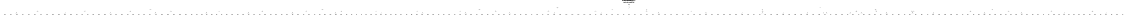 # Network structure generated by ABC

digraph network {
size = "7.5,10";
center = true;
edge [dir = back];

{
  node [shape = plaintext];
  edge [style = invis];
  LevelTitle1 [label=""];
  LevelTitle2 [label=""];
  Level6 [label = ""];
  Level5 [label = ""];
  Level4 [label = ""];
  Level3 [label = ""];
  Level2 [label = ""];
  Level1 [label = ""];
  Level0 [label = ""];
  LevelTitle1 ->  LevelTitle2 ->  Level6 ->  Level5 ->  Level4 ->  Level3 ->  Level2 ->  Level1 ->  Level0;
}

{
  rank = same;
  LevelTitle1;
  title1 [shape=plaintext,
          fontsize=20,
          fontname = "Times-Roman",
          label="Network structure visualized by ABC\nBenchmark \"top\". Time was Wed Oct 16 16:07:34 2024. "
         ];
}

{
  rank = same;
  LevelTitle2;
  title2 [shape=plaintext,
          fontsize=18,
          fontname = "Times-Roman",
          label="The network contains 68 logic nodes and 0 latches.\n"
         ];
}

{
  rank = same;
  Level6;
  Node202 [label = "pv202_0_", shape = invtriangle, color = coral, fillcolor = coral];
}

{
  rank = same;
  Level5;
  Node204 [label = "204\n", shape = ellipse];
}

{
  rank = same;
  Level4;
  Node205 [label = "205\n", shape = ellipse];
  Node240 [label = "240\n", shape = ellipse];
  Node251 [label = "251\n", shape = ellipse];
}

{
  rank = same;
  Level3;
  Node206 [label = "206\n", shape = ellipse];
  Node216 [label = "216\n", shape = ellipse];
  Node221 [label = "221\n", shape = ellipse];
  Node231 [label = "231\n", shape = ellipse];
  Node241 [label = "241\n", shape = ellipse];
  Node252 [label = "252\n", shape = ellipse];
  Node261 [label = "261\n", shape = ellipse];
  Node262 [label = "262\n", shape = ellipse];
}

{
  rank = same;
  Level2;
  Node207 [label = "207\n", shape = ellipse];
  Node209 [label = "209\n", shape = ellipse];
  Node211 [label = "211\n", shape = ellipse];
  Node213 [label = "213\n", shape = ellipse];
  Node217 [label = "217\n", shape = ellipse];
  Node219 [label = "219\n", shape = ellipse];
  Node222 [label = "222\n", shape = ellipse];
  Node224 [label = "224\n", shape = ellipse];
  Node226 [label = "226\n", shape = ellipse];
  Node228 [label = "228\n", shape = ellipse];
  Node232 [label = "232\n", shape = ellipse];
  Node234 [label = "234\n", shape = ellipse];
  Node236 [label = "236\n", shape = ellipse];
  Node238 [label = "238\n", shape = ellipse];
  Node242 [label = "242\n", shape = ellipse];
  Node244 [label = "244\n", shape = ellipse];
  Node246 [label = "246\n", shape = ellipse];
  Node253 [label = "253\n", shape = ellipse];
  Node255 [label = "255\n", shape = ellipse];
  Node258 [label = "258\n", shape = ellipse];
  Node263 [label = "263\n", shape = ellipse];
  Node265 [label = "265\n", shape = ellipse];
  Node267 [label = "267\n", shape = ellipse];
  Node269 [label = "269\n", shape = ellipse];
  Node271 [label = "271\n", shape = ellipse];
}

{
  rank = same;
  Level1;
  Node208 [label = "208\n", shape = ellipse];
  Node210 [label = "210\n", shape = ellipse];
  Node212 [label = "212\n", shape = ellipse];
  Node214 [label = "214\n", shape = ellipse];
  Node215 [label = "215\n", shape = ellipse];
  Node218 [label = "218\n", shape = ellipse];
  Node220 [label = "220\n", shape = ellipse];
  Node223 [label = "223\n", shape = ellipse];
  Node225 [label = "225\n", shape = ellipse];
  Node227 [label = "227\n", shape = ellipse];
  Node229 [label = "229\n", shape = ellipse];
  Node230 [label = "230\n", shape = ellipse];
  Node233 [label = "233\n", shape = ellipse];
  Node235 [label = "235\n", shape = ellipse];
  Node237 [label = "237\n", shape = ellipse];
  Node239 [label = "239\n", shape = ellipse];
  Node243 [label = "243\n", shape = ellipse];
  Node245 [label = "245\n", shape = ellipse];
  Node247 [label = "247\n", shape = ellipse];
  Node248 [label = "248\n", shape = ellipse];
  Node249 [label = "249\n", shape = ellipse];
  Node250 [label = "250\n", shape = ellipse];
  Node254 [label = "254\n", shape = ellipse];
  Node256 [label = "256\n", shape = ellipse];
  Node257 [label = "257\n", shape = ellipse];
  Node259 [label = "259\n", shape = ellipse];
  Node260 [label = "260\n", shape = ellipse];
  Node264 [label = "264\n", shape = ellipse];
  Node266 [label = "266\n", shape = ellipse];
  Node268 [label = "268\n", shape = ellipse];
  Node270 [label = "270\n", shape = ellipse];
}

{
  rank = same;
  Level0;
  Node1 [label = "pv144_18_", shape = triangle, color = coral, fillcolor = coral];
  Node2 [label = "pv126_20_", shape = triangle, color = coral, fillcolor = coral];
  Node3 [label = "pv126_31_", shape = triangle, color = coral, fillcolor = coral];
  Node4 [label = "pv94_30_", shape = triangle, color = coral, fillcolor = coral];
  Node5 [label = "pv126_9_", shape = triangle, color = coral, fillcolor = coral];
  Node6 [label = "pv129_0_", shape = triangle, color = coral, fillcolor = coral];
  Node7 [label = "pv94_31_", shape = triangle, color = coral, fillcolor = coral];
  Node8 [label = "pv144_19_", shape = triangle, color = coral, fillcolor = coral];
  Node9 [label = "pv94_10_", shape = triangle, color = coral, fillcolor = coral];
  Node10 [label = "pv94_21_", shape = triangle, color = coral, fillcolor = coral];
  Node11 [label = "pv126_7_", shape = triangle, color = coral, fillcolor = coral];
  Node12 [label = "pv126_10_", shape = triangle, color = coral, fillcolor = coral];
  Node13 [label = "pv144_27_", shape = triangle, color = coral, fillcolor = coral];
  Node14 [label = "pv176_31_", shape = triangle, color = coral, fillcolor = coral];
  Node15 [label = "pv190_0_", shape = triangle, color = coral, fillcolor = coral];
  Node16 [label = "pv94_11_", shape = triangle, color = coral, fillcolor = coral];
  Node17 [label = "pv94_20_", shape = triangle, color = coral, fillcolor = coral];
  Node18 [label = "pv126_8_", shape = triangle, color = coral, fillcolor = coral];
  Node19 [label = "pv144_28_", shape = triangle, color = coral, fillcolor = coral];
  Node20 [label = "pv176_30_", shape = triangle, color = coral, fillcolor = coral];
  Node21 [label = "pv30_18_", shape = triangle, color = coral, fillcolor = coral];
  Node22 [label = "pv30_29_", shape = triangle, color = coral, fillcolor = coral];
  Node23 [label = "pv126_5_", shape = triangle, color = coral, fillcolor = coral];
  Node24 [label = "pv144_29_", shape = triangle, color = coral, fillcolor = coral];
  Node25 [label = "pv30_19_", shape = triangle, color = coral, fillcolor = coral];
  Node26 [label = "pv30_28_", shape = triangle, color = coral, fillcolor = coral];
  Node27 [label = "pv126_6_", shape = triangle, color = coral, fillcolor = coral];
  Node28 [label = "pv128_0_", shape = triangle, color = coral, fillcolor = coral];
  Node29 [label = "pv190_1_", shape = triangle, color = coral, fillcolor = coral];
  Node30 [label = "pv30_9_", shape = triangle, color = coral, fillcolor = coral];
  Node31 [label = "pv62_2_", shape = triangle, color = coral, fillcolor = coral];
  Node32 [label = "pv64_0_", shape = triangle, color = coral, fillcolor = coral];
  Node33 [label = "pv126_14_", shape = triangle, color = coral, fillcolor = coral];
  Node34 [label = "pv126_27_", shape = triangle, color = coral, fillcolor = coral];
  Node35 [label = "pv176_8_", shape = triangle, color = coral, fillcolor = coral];
  Node36 [label = "pv176_22_", shape = triangle, color = coral, fillcolor = coral];
  Node37 [label = "pv188_23_", shape = triangle, color = coral, fillcolor = coral];
  Node38 [label = "pv30_8_", shape = triangle, color = coral, fillcolor = coral];
  Node39 [label = "pv62_3_", shape = triangle, color = coral, fillcolor = coral];
  Node40 [label = "pv126_13_", shape = triangle, color = coral, fillcolor = coral];
  Node41 [label = "pv126_28_", shape = triangle, color = coral, fillcolor = coral];
  Node42 [label = "pv176_7_", shape = triangle, color = coral, fillcolor = coral];
  Node43 [label = "pv176_23_", shape = triangle, color = coral, fillcolor = coral];
  Node44 [label = "pv178_1_", shape = triangle, color = coral, fillcolor = coral];
  Node45 [label = "pv188_24_", shape = triangle, color = coral, fillcolor = coral];
  Node46 [label = "pv30_7_", shape = triangle, color = coral, fillcolor = coral];
  Node47 [label = "pv62_0_", shape = triangle, color = coral, fillcolor = coral];
  Node48 [label = "pv126_12_", shape = triangle, color = coral, fillcolor = coral];
  Node49 [label = "pv126_25_", shape = triangle, color = coral, fillcolor = coral];
  Node50 [label = "pv176_6_", shape = triangle, color = coral, fillcolor = coral];
  Node51 [label = "pv176_20_", shape = triangle, color = coral, fillcolor = coral];
  Node52 [label = "pv178_0_", shape = triangle, color = coral, fillcolor = coral];
  Node53 [label = "pv188_25_", shape = triangle, color = coral, fillcolor = coral];
  Node54 [label = "pv30_6_", shape = triangle, color = coral, fillcolor = coral];
  Node55 [label = "pv62_1_", shape = triangle, color = coral, fillcolor = coral];
  Node56 [label = "pv63_0_", shape = triangle, color = coral, fillcolor = coral];
  Node57 [label = "pv126_11_", shape = triangle, color = coral, fillcolor = coral];
  Node58 [label = "pv126_26_", shape = triangle, color = coral, fillcolor = coral];
  Node59 [label = "pv176_5_", shape = triangle, color = coral, fillcolor = coral];
  Node60 [label = "pv176_21_", shape = triangle, color = coral, fillcolor = coral];
  Node61 [label = "pv188_26_", shape = triangle, color = coral, fillcolor = coral];
  Node62 [label = "pv30_5_", shape = triangle, color = coral, fillcolor = coral];
  Node63 [label = "pv62_6_", shape = triangle, color = coral, fillcolor = coral];
  Node64 [label = "pv94_7_", shape = triangle, color = coral, fillcolor = coral];
  Node65 [label = "pv126_18_", shape = triangle, color = coral, fillcolor = coral];
  Node66 [label = "pv126_23_", shape = triangle, color = coral, fillcolor = coral];
  Node67 [label = "pv176_13_", shape = triangle, color = coral, fillcolor = coral];
  Node68 [label = "pv188_27_", shape = triangle, color = coral, fillcolor = coral];
  Node69 [label = "pv30_4_", shape = triangle, color = coral, fillcolor = coral];
  Node70 [label = "pv62_7_", shape = triangle, color = coral, fillcolor = coral];
  Node71 [label = "pv94_6_", shape = triangle, color = coral, fillcolor = coral];
  Node72 [label = "pv126_17_", shape = triangle, color = coral, fillcolor = coral];
  Node73 [label = "pv126_24_", shape = triangle, color = coral, fillcolor = coral];
  Node74 [label = "pv176_12_", shape = triangle, color = coral, fillcolor = coral];
  Node75 [label = "pv188_28_", shape = triangle, color = coral, fillcolor = coral];
  Node76 [label = "pv30_3_", shape = triangle, color = coral, fillcolor = coral];
  Node77 [label = "pv62_4_", shape = triangle, color = coral, fillcolor = coral];
  Node78 [label = "pv94_9_", shape = triangle, color = coral, fillcolor = coral];
  Node79 [label = "pv126_16_", shape = triangle, color = coral, fillcolor = coral];
  Node80 [label = "pv126_21_", shape = triangle, color = coral, fillcolor = coral];
  Node81 [label = "pv126_30_", shape = triangle, color = coral, fillcolor = coral];
  Node82 [label = "pv130_0_", shape = triangle, color = coral, fillcolor = coral];
  Node83 [label = "pv176_11_", shape = triangle, color = coral, fillcolor = coral];
  Node84 [label = "pv188_29_", shape = triangle, color = coral, fillcolor = coral];
  Node85 [label = "pv30_2_", shape = triangle, color = coral, fillcolor = coral];
  Node86 [label = "pv62_5_", shape = triangle, color = coral, fillcolor = coral];
  Node87 [label = "pv94_8_", shape = triangle, color = coral, fillcolor = coral];
  Node88 [label = "pv126_15_", shape = triangle, color = coral, fillcolor = coral];
  Node89 [label = "pv126_22_", shape = triangle, color = coral, fillcolor = coral];
  Node90 [label = "pv176_9_", shape = triangle, color = coral, fillcolor = coral];
  Node91 [label = "pv176_10_", shape = triangle, color = coral, fillcolor = coral];
  Node92 [label = "pv30_30_", shape = triangle, color = coral, fillcolor = coral];
  Node93 [label = "pv62_15_", shape = triangle, color = coral, fillcolor = coral];
  Node94 [label = "pv62_26_", shape = triangle, color = coral, fillcolor = coral];
  Node95 [label = "pv94_3_", shape = triangle, color = coral, fillcolor = coral];
  Node96 [label = "pv176_0_", shape = triangle, color = coral, fillcolor = coral];
  Node97 [label = "pv176_17_", shape = triangle, color = coral, fillcolor = coral];
  Node98 [label = "pv30_31_", shape = triangle, color = coral, fillcolor = coral];
  Node99 [label = "pv62_16_", shape = triangle, color = coral, fillcolor = coral];
  Node100 [label = "pv62_25_", shape = triangle, color = coral, fillcolor = coral];
  Node101 [label = "pv94_2_", shape = triangle, color = coral, fillcolor = coral];
  Node102 [label = "pv176_16_", shape = triangle, color = coral, fillcolor = coral];
  Node103 [label = "pv201_0_", shape = triangle, color = coral, fillcolor = coral];
  Node104 [label = "pv62_8_", shape = triangle, color = coral, fillcolor = coral];
  Node105 [label = "pv62_17_", shape = triangle, color = coral, fillcolor = coral];
  Node106 [label = "pv62_28_", shape = triangle, color = coral, fillcolor = coral];
  Node107 [label = "pv94_5_", shape = triangle, color = coral, fillcolor = coral];
  Node108 [label = "pv176_15_", shape = triangle, color = coral, fillcolor = coral];
  Node109 [label = "pv176_28_", shape = triangle, color = coral, fillcolor = coral];
  Node110 [label = "pv201_1_", shape = triangle, color = coral, fillcolor = coral];
  Node111 [label = "pv62_9_", shape = triangle, color = coral, fillcolor = coral];
  Node112 [label = "pv62_18_", shape = triangle, color = coral, fillcolor = coral];
  Node113 [label = "pv62_27_", shape = triangle, color = coral, fillcolor = coral];
  Node114 [label = "pv94_4_", shape = triangle, color = coral, fillcolor = coral];
  Node115 [label = "pv126_19_", shape = triangle, color = coral, fillcolor = coral];
  Node116 [label = "pv176_14_", shape = triangle, color = coral, fillcolor = coral];
  Node117 [label = "pv176_29_", shape = triangle, color = coral, fillcolor = coral];
  Node118 [label = "pv191_31_", shape = triangle, color = coral, fillcolor = coral];
  Node119 [label = "pv201_2_", shape = triangle, color = coral, fillcolor = coral];
  Node120 [label = "pv62_19_", shape = triangle, color = coral, fillcolor = coral];
  Node121 [label = "pv176_4_", shape = triangle, color = coral, fillcolor = coral];
  Node122 [label = "pv176_26_", shape = triangle, color = coral, fillcolor = coral];
  Node123 [label = "pv62_29_", shape = triangle, color = coral, fillcolor = coral];
  Node124 [label = "pv176_3_", shape = triangle, color = coral, fillcolor = coral];
  Node125 [label = "pv176_27_", shape = triangle, color = coral, fillcolor = coral];
  Node126 [label = "pv188_31_", shape = triangle, color = coral, fillcolor = coral];
  Node127 [label = "pv126_29_", shape = triangle, color = coral, fillcolor = coral];
  Node128 [label = "pv176_2_", shape = triangle, color = coral, fillcolor = coral];
  Node129 [label = "pv176_19_", shape = triangle, color = coral, fillcolor = coral];
  Node130 [label = "pv176_24_", shape = triangle, color = coral, fillcolor = coral];
  Node131 [label = "pv188_30_", shape = triangle, color = coral, fillcolor = coral];
  Node132 [label = "pv176_1_", shape = triangle, color = coral, fillcolor = coral];
  Node133 [label = "pv176_18_", shape = triangle, color = coral, fillcolor = coral];
  Node134 [label = "pv176_25_", shape = triangle, color = coral, fillcolor = coral];
  Node135 [label = "pv188_22_", shape = triangle, color = coral, fillcolor = coral];
  Node136 [label = "pv30_16_", shape = triangle, color = coral, fillcolor = coral];
  Node137 [label = "pv30_27_", shape = triangle, color = coral, fillcolor = coral];
  Node138 [label = "pv94_14_", shape = triangle, color = coral, fillcolor = coral];
  Node139 [label = "pv94_25_", shape = triangle, color = coral, fillcolor = coral];
  Node140 [label = "pv126_3_", shape = triangle, color = coral, fillcolor = coral];
  Node141 [label = "pv127_0_", shape = triangle, color = coral, fillcolor = coral];
  Node142 [label = "pv144_23_", shape = triangle, color = coral, fillcolor = coral];
  Node143 [label = "pv201_7_", shape = triangle, color = coral, fillcolor = coral];
  Node144 [label = "pv30_17_", shape = triangle, color = coral, fillcolor = coral];
  Node145 [label = "pv30_26_", shape = triangle, color = coral, fillcolor = coral];
  Node146 [label = "pv62_30_", shape = triangle, color = coral, fillcolor = coral];
  Node147 [label = "pv94_15_", shape = triangle, color = coral, fillcolor = coral];
  Node148 [label = "pv94_24_", shape = triangle, color = coral, fillcolor = coral];
  Node149 [label = "pv126_4_", shape = triangle, color = coral, fillcolor = coral];
  Node150 [label = "pv144_24_", shape = triangle, color = coral, fillcolor = coral];
  Node151 [label = "pv30_14_", shape = triangle, color = coral, fillcolor = coral];
  Node152 [label = "pv30_25_", shape = triangle, color = coral, fillcolor = coral];
  Node153 [label = "pv62_20_", shape = triangle, color = coral, fillcolor = coral];
  Node154 [label = "pv94_12_", shape = triangle, color = coral, fillcolor = coral];
  Node155 [label = "pv94_23_", shape = triangle, color = coral, fillcolor = coral];
  Node156 [label = "pv126_1_", shape = triangle, color = coral, fillcolor = coral];
  Node157 [label = "pv144_25_", shape = triangle, color = coral, fillcolor = coral];
  Node158 [label = "pv30_15_", shape = triangle, color = coral, fillcolor = coral];
  Node159 [label = "pv30_24_", shape = triangle, color = coral, fillcolor = coral];
  Node160 [label = "pv62_10_", shape = triangle, color = coral, fillcolor = coral];
  Node161 [label = "pv94_13_", shape = triangle, color = coral, fillcolor = coral];
  Node162 [label = "pv94_22_", shape = triangle, color = coral, fillcolor = coral];
  Node163 [label = "pv126_2_", shape = triangle, color = coral, fillcolor = coral];
  Node164 [label = "pv144_26_", shape = triangle, color = coral, fillcolor = coral];
  Node165 [label = "pv30_12_", shape = triangle, color = coral, fillcolor = coral];
  Node166 [label = "pv30_23_", shape = triangle, color = coral, fillcolor = coral];
  Node167 [label = "pv62_11_", shape = triangle, color = coral, fillcolor = coral];
  Node168 [label = "pv62_22_", shape = triangle, color = coral, fillcolor = coral];
  Node169 [label = "pv94_18_", shape = triangle, color = coral, fillcolor = coral];
  Node170 [label = "pv94_29_", shape = triangle, color = coral, fillcolor = coral];
  Node171 [label = "pv201_3_", shape = triangle, color = coral, fillcolor = coral];
  Node172 [label = "pv30_13_", shape = triangle, color = coral, fillcolor = coral];
  Node173 [label = "pv30_22_", shape = triangle, color = coral, fillcolor = coral];
  Node174 [label = "pv62_12_", shape = triangle, color = coral, fillcolor = coral];
  Node175 [label = "pv62_21_", shape = triangle, color = coral, fillcolor = coral];
  Node176 [label = "pv94_19_", shape = triangle, color = coral, fillcolor = coral];
  Node177 [label = "pv94_28_", shape = triangle, color = coral, fillcolor = coral];
  Node178 [label = "pv126_0_", shape = triangle, color = coral, fillcolor = coral];
  Node179 [label = "pv144_20_", shape = triangle, color = coral, fillcolor = coral];
  Node180 [label = "pv144_31_", shape = triangle, color = coral, fillcolor = coral];
  Node181 [label = "pv201_4_", shape = triangle, color = coral, fillcolor = coral];
  Node182 [label = "pv30_10_", shape = triangle, color = coral, fillcolor = coral];
  Node183 [label = "pv30_21_", shape = triangle, color = coral, fillcolor = coral];
  Node184 [label = "pv62_13_", shape = triangle, color = coral, fillcolor = coral];
  Node185 [label = "pv62_24_", shape = triangle, color = coral, fillcolor = coral];
  Node186 [label = "pv62_31_", shape = triangle, color = coral, fillcolor = coral];
  Node187 [label = "pv94_16_", shape = triangle, color = coral, fillcolor = coral];
  Node188 [label = "pv94_27_", shape = triangle, color = coral, fillcolor = coral];
  Node189 [label = "pv144_21_", shape = triangle, color = coral, fillcolor = coral];
  Node190 [label = "pv144_30_", shape = triangle, color = coral, fillcolor = coral];
  Node191 [label = "pv193_1_", shape = triangle, color = coral, fillcolor = coral];
  Node192 [label = "pv201_5_", shape = triangle, color = coral, fillcolor = coral];
  Node193 [label = "pv30_11_", shape = triangle, color = coral, fillcolor = coral];
  Node194 [label = "pv30_20_", shape = triangle, color = coral, fillcolor = coral];
  Node195 [label = "pv62_14_", shape = triangle, color = coral, fillcolor = coral];
  Node196 [label = "pv62_23_", shape = triangle, color = coral, fillcolor = coral];
  Node197 [label = "pv94_17_", shape = triangle, color = coral, fillcolor = coral];
  Node198 [label = "pv94_26_", shape = triangle, color = coral, fillcolor = coral];
  Node199 [label = "pv144_22_", shape = triangle, color = coral, fillcolor = coral];
  Node200 [label = "pv193_0_", shape = triangle, color = coral, fillcolor = coral];
  Node201 [label = "pv201_6_", shape = triangle, color = coral, fillcolor = coral];
}

title1 -> title2 [style = invis];
title2 -> Node202 [style = invis];
Node202 -> Node204 [style = solid];
Node204 -> Node205 [style = solid];
Node204 -> Node240 [style = solid];
Node204 -> Node251 [style = solid];
Node205 -> Node206 [style = solid];
Node205 -> Node216 [style = solid];
Node205 -> Node221 [style = solid];
Node205 -> Node231 [style = solid];
Node205 -> Node171 [style = solid];
Node206 -> Node207 [style = solid];
Node206 -> Node209 [style = solid];
Node206 -> Node211 [style = solid];
Node206 -> Node213 [style = solid];
Node206 -> Node215 [style = solid];
Node207 -> Node208 [style = solid];
Node207 -> Node146 [style = solid];
Node207 -> Node153 [style = solid];
Node207 -> Node160 [style = solid];
Node207 -> Node167 [style = solid];
Node208 -> Node112 [style = solid];
Node208 -> Node113 [style = solid];
Node208 -> Node120 [style = solid];
Node208 -> Node123 [style = solid];
Node209 -> Node210 [style = solid];
Node209 -> Node185 [style = solid];
Node209 -> Node186 [style = solid];
Node209 -> Node195 [style = solid];
Node209 -> Node196 [style = solid];
Node210 -> Node168 [style = solid];
Node210 -> Node174 [style = solid];
Node210 -> Node175 [style = solid];
Node210 -> Node184 [style = solid];
Node211 -> Node212 [style = solid];
Node211 -> Node63 [style = solid];
Node211 -> Node70 [style = solid];
Node211 -> Node77 [style = solid];
Node211 -> Node86 [style = solid];
Node212 -> Node31 [style = solid];
Node212 -> Node32 [style = solid];
Node212 -> Node39 [style = solid];
Node212 -> Node56 [style = solid];
Node213 -> Node214 [style = solid];
Node213 -> Node104 [style = solid];
Node213 -> Node105 [style = solid];
Node213 -> Node106 [style = solid];
Node213 -> Node111 [style = solid];
Node214 -> Node93 [style = solid];
Node214 -> Node94 [style = solid];
Node214 -> Node99 [style = solid];
Node214 -> Node100 [style = solid];
Node215 -> Node103 [style = solid];
Node215 -> Node110 [style = solid];
Node216 -> Node217 [style = solid];
Node216 -> Node219 [style = solid];
Node216 -> Node119 [style = solid];
Node217 -> Node218 [style = solid];
Node217 -> Node67 [style = solid];
Node217 -> Node74 [style = solid];
Node217 -> Node83 [style = solid];
Node217 -> Node90 [style = solid];
Node218 -> Node35 [style = solid];
Node218 -> Node42 [style = solid];
Node218 -> Node50 [style = solid];
Node218 -> Node59 [style = solid];
Node219 -> Node220 [style = solid];
Node219 -> Node116 [style = solid];
Node219 -> Node121 [style = solid];
Node219 -> Node124 [style = solid];
Node219 -> Node128 [style = solid];
Node220 -> Node91 [style = solid];
Node220 -> Node97 [style = solid];
Node220 -> Node102 [style = solid];
Node220 -> Node108 [style = solid];
Node221 -> Node222 [style = solid];
Node221 -> Node224 [style = solid];
Node221 -> Node226 [style = solid];
Node221 -> Node228 [style = solid];
Node221 -> Node230 [style = solid];
Node222 -> Node223 [style = solid];
Node222 -> Node73 [style = solid];
Node222 -> Node79 [style = solid];
Node222 -> Node80 [style = solid];
Node222 -> Node81 [style = solid];
Node223 -> Node58 [style = solid];
Node223 -> Node65 [style = solid];
Node223 -> Node66 [style = solid];
Node223 -> Node72 [style = solid];
Node224 -> Node225 [style = solid];
Node224 -> Node140 [style = solid];
Node224 -> Node141 [style = solid];
Node224 -> Node149 [style = solid];
Node224 -> Node163 [style = solid];
Node225 -> Node88 [style = solid];
Node225 -> Node89 [style = solid];
Node225 -> Node115 [style = solid];
Node225 -> Node127 [style = solid];
Node226 -> Node227 [style = solid];
Node226 -> Node12 [style = solid];
Node226 -> Node18 [style = solid];
Node226 -> Node23 [style = solid];
Node226 -> Node27 [style = solid];
Node227 -> Node2 [style = solid];
Node227 -> Node3 [style = solid];
Node227 -> Node5 [style = solid];
Node227 -> Node11 [style = solid];
Node228 -> Node229 [style = solid];
Node228 -> Node41 [style = solid];
Node228 -> Node48 [style = solid];
Node228 -> Node49 [style = solid];
Node228 -> Node57 [style = solid];
Node229 -> Node28 [style = solid];
Node229 -> Node33 [style = solid];
Node229 -> Node34 [style = solid];
Node229 -> Node40 [style = solid];
Node230 -> Node103 [style = solid];
Node230 -> Node110 [style = solid];
Node231 -> Node232 [style = solid];
Node231 -> Node234 [style = solid];
Node231 -> Node236 [style = solid];
Node231 -> Node238 [style = solid];
Node231 -> Node215 [style = solid];
Node232 -> Node233 [style = solid];
Node232 -> Node151 [style = solid];
Node232 -> Node152 [style = solid];
Node232 -> Node158 [style = solid];
Node232 -> Node159 [style = solid];
Node233 -> Node136 [style = solid];
Node233 -> Node137 [style = solid];
Node233 -> Node144 [style = solid];
Node233 -> Node145 [style = solid];
Node234 -> Node235 [style = solid];
Node234 -> Node182 [style = solid];
Node234 -> Node183 [style = solid];
Node234 -> Node193 [style = solid];
Node234 -> Node194 [style = solid];
Node235 -> Node165 [style = solid];
Node235 -> Node166 [style = solid];
Node235 -> Node172 [style = solid];
Node235 -> Node173 [style = solid];
Node236 -> Node237 [style = solid];
Node236 -> Node30 [style = solid];
Node236 -> Node38 [style = solid];
Node236 -> Node46 [style = solid];
Node236 -> Node47 [style = solid];
Node237 -> Node21 [style = solid];
Node237 -> Node22 [style = solid];
Node237 -> Node25 [style = solid];
Node237 -> Node26 [style = solid];
Node238 -> Node239 [style = solid];
Node238 -> Node76 [style = solid];
Node238 -> Node85 [style = solid];
Node238 -> Node92 [style = solid];
Node238 -> Node98 [style = solid];
Node239 -> Node54 [style = solid];
Node239 -> Node55 [style = solid];
Node239 -> Node62 [style = solid];
Node239 -> Node69 [style = solid];
Node240 -> Node216 [style = solid];
Node240 -> Node241 [style = solid];
Node240 -> Node246 [style = solid];
Node240 -> Node119 [style = solid];
Node240 -> Node171 [style = solid];
Node241 -> Node242 [style = solid];
Node241 -> Node244 [style = solid];
Node242 -> Node243 [style = solid];
Node242 -> Node24 [style = solid];
Node242 -> Node96 [style = solid];
Node242 -> Node132 [style = solid];
Node242 -> Node142 [style = solid];
Node243 -> Node1 [style = solid];
Node243 -> Node8 [style = solid];
Node243 -> Node13 [style = solid];
Node243 -> Node19 [style = solid];
Node244 -> Node245 [style = solid];
Node244 -> Node180 [style = solid];
Node244 -> Node189 [style = solid];
Node244 -> Node190 [style = solid];
Node244 -> Node199 [style = solid];
Node245 -> Node150 [style = solid];
Node245 -> Node157 [style = solid];
Node245 -> Node164 [style = solid];
Node245 -> Node179 [style = solid];
Node246 -> Node247 [style = solid];
Node246 -> Node248 [style = solid];
Node246 -> Node249 [style = solid];
Node246 -> Node250 [style = solid];
Node247 -> Node44 [style = solid];
Node247 -> Node51 [style = solid];
Node247 -> Node52 [style = solid];
Node247 -> Node60 [style = solid];
Node248 -> Node14 [style = solid];
Node248 -> Node20 [style = solid];
Node248 -> Node36 [style = solid];
Node248 -> Node43 [style = solid];
Node249 -> Node129 [style = solid];
Node249 -> Node130 [style = solid];
Node249 -> Node133 [style = solid];
Node249 -> Node134 [style = solid];
Node250 -> Node109 [style = solid];
Node250 -> Node117 [style = solid];
Node250 -> Node122 [style = solid];
Node250 -> Node125 [style = solid];
Node251 -> Node252 [style = solid];
Node251 -> Node261 [style = solid];
Node251 -> Node262 [style = solid];
Node251 -> Node271 [style = solid];
Node251 -> Node171 [style = solid];
Node252 -> Node253 [style = solid];
Node252 -> Node255 [style = solid];
Node252 -> Node258 [style = solid];
Node252 -> Node260 [style = solid];
Node252 -> Node192 [style = solid];
Node253 -> Node254 [style = solid];
Node253 -> Node118 [style = solid];
Node253 -> Node143 [style = solid];
Node253 -> Node191 [style = solid];
Node253 -> Node201 [style = solid];
Node254 -> Node6 [style = solid];
Node254 -> Node103 [style = solid];
Node254 -> Node143 [style = solid];
Node254 -> Node200 [style = solid];
Node254 -> Node201 [style = solid];
Node255 -> Node256 [style = solid];
Node255 -> Node257 [style = solid];
Node255 -> Node181 [style = solid];
Node255 -> Node192 [style = solid];
Node256 -> Node37 [style = solid];
Node256 -> Node45 [style = solid];
Node256 -> Node53 [style = solid];
Node256 -> Node135 [style = solid];
Node257 -> Node82 [style = solid];
Node257 -> Node103 [style = solid];
Node257 -> Node143 [style = solid];
Node257 -> Node191 [style = solid];
Node257 -> Node201 [style = solid];
Node258 -> Node259 [style = solid];
Node258 -> Node181 [style = solid];
Node259 -> Node15 [style = solid];
Node259 -> Node29 [style = solid];
Node259 -> Node126 [style = solid];
Node259 -> Node131 [style = solid];
Node260 -> Node61 [style = solid];
Node260 -> Node68 [style = solid];
Node260 -> Node75 [style = solid];
Node260 -> Node84 [style = solid];
Node260 -> Node181 [style = solid];
Node261 -> Node246 [style = solid];
Node261 -> Node119 [style = solid];
Node262 -> Node263 [style = solid];
Node262 -> Node265 [style = solid];
Node262 -> Node267 [style = solid];
Node262 -> Node269 [style = solid];
Node262 -> Node230 [style = solid];
Node263 -> Node264 [style = solid];
Node263 -> Node156 [style = solid];
Node263 -> Node161 [style = solid];
Node263 -> Node162 [style = solid];
Node263 -> Node169 [style = solid];
Node264 -> Node147 [style = solid];
Node264 -> Node148 [style = solid];
Node264 -> Node154 [style = solid];
Node264 -> Node155 [style = solid];
Node265 -> Node266 [style = solid];
Node265 -> Node187 [style = solid];
Node265 -> Node188 [style = solid];
Node265 -> Node197 [style = solid];
Node265 -> Node198 [style = solid];
Node266 -> Node170 [style = solid];
Node266 -> Node176 [style = solid];
Node266 -> Node177 [style = solid];
Node266 -> Node178 [style = solid];
Node267 -> Node268 [style = solid];
Node267 -> Node16 [style = solid];
Node267 -> Node17 [style = solid];
Node267 -> Node64 [style = solid];
Node267 -> Node71 [style = solid];
Node268 -> Node4 [style = solid];
Node268 -> Node7 [style = solid];
Node268 -> Node9 [style = solid];
Node268 -> Node10 [style = solid];
Node269 -> Node270 [style = solid];
Node269 -> Node107 [style = solid];
Node269 -> Node114 [style = solid];
Node269 -> Node138 [style = solid];
Node269 -> Node139 [style = solid];
Node270 -> Node78 [style = solid];
Node270 -> Node87 [style = solid];
Node270 -> Node95 [style = solid];
Node270 -> Node101 [style = solid];
Node271 -> Node260 [style = solid];
Node271 -> Node259 [style = solid];
Node271 -> Node181 [style = solid];
Node271 -> Node192 [style = solid];
}

